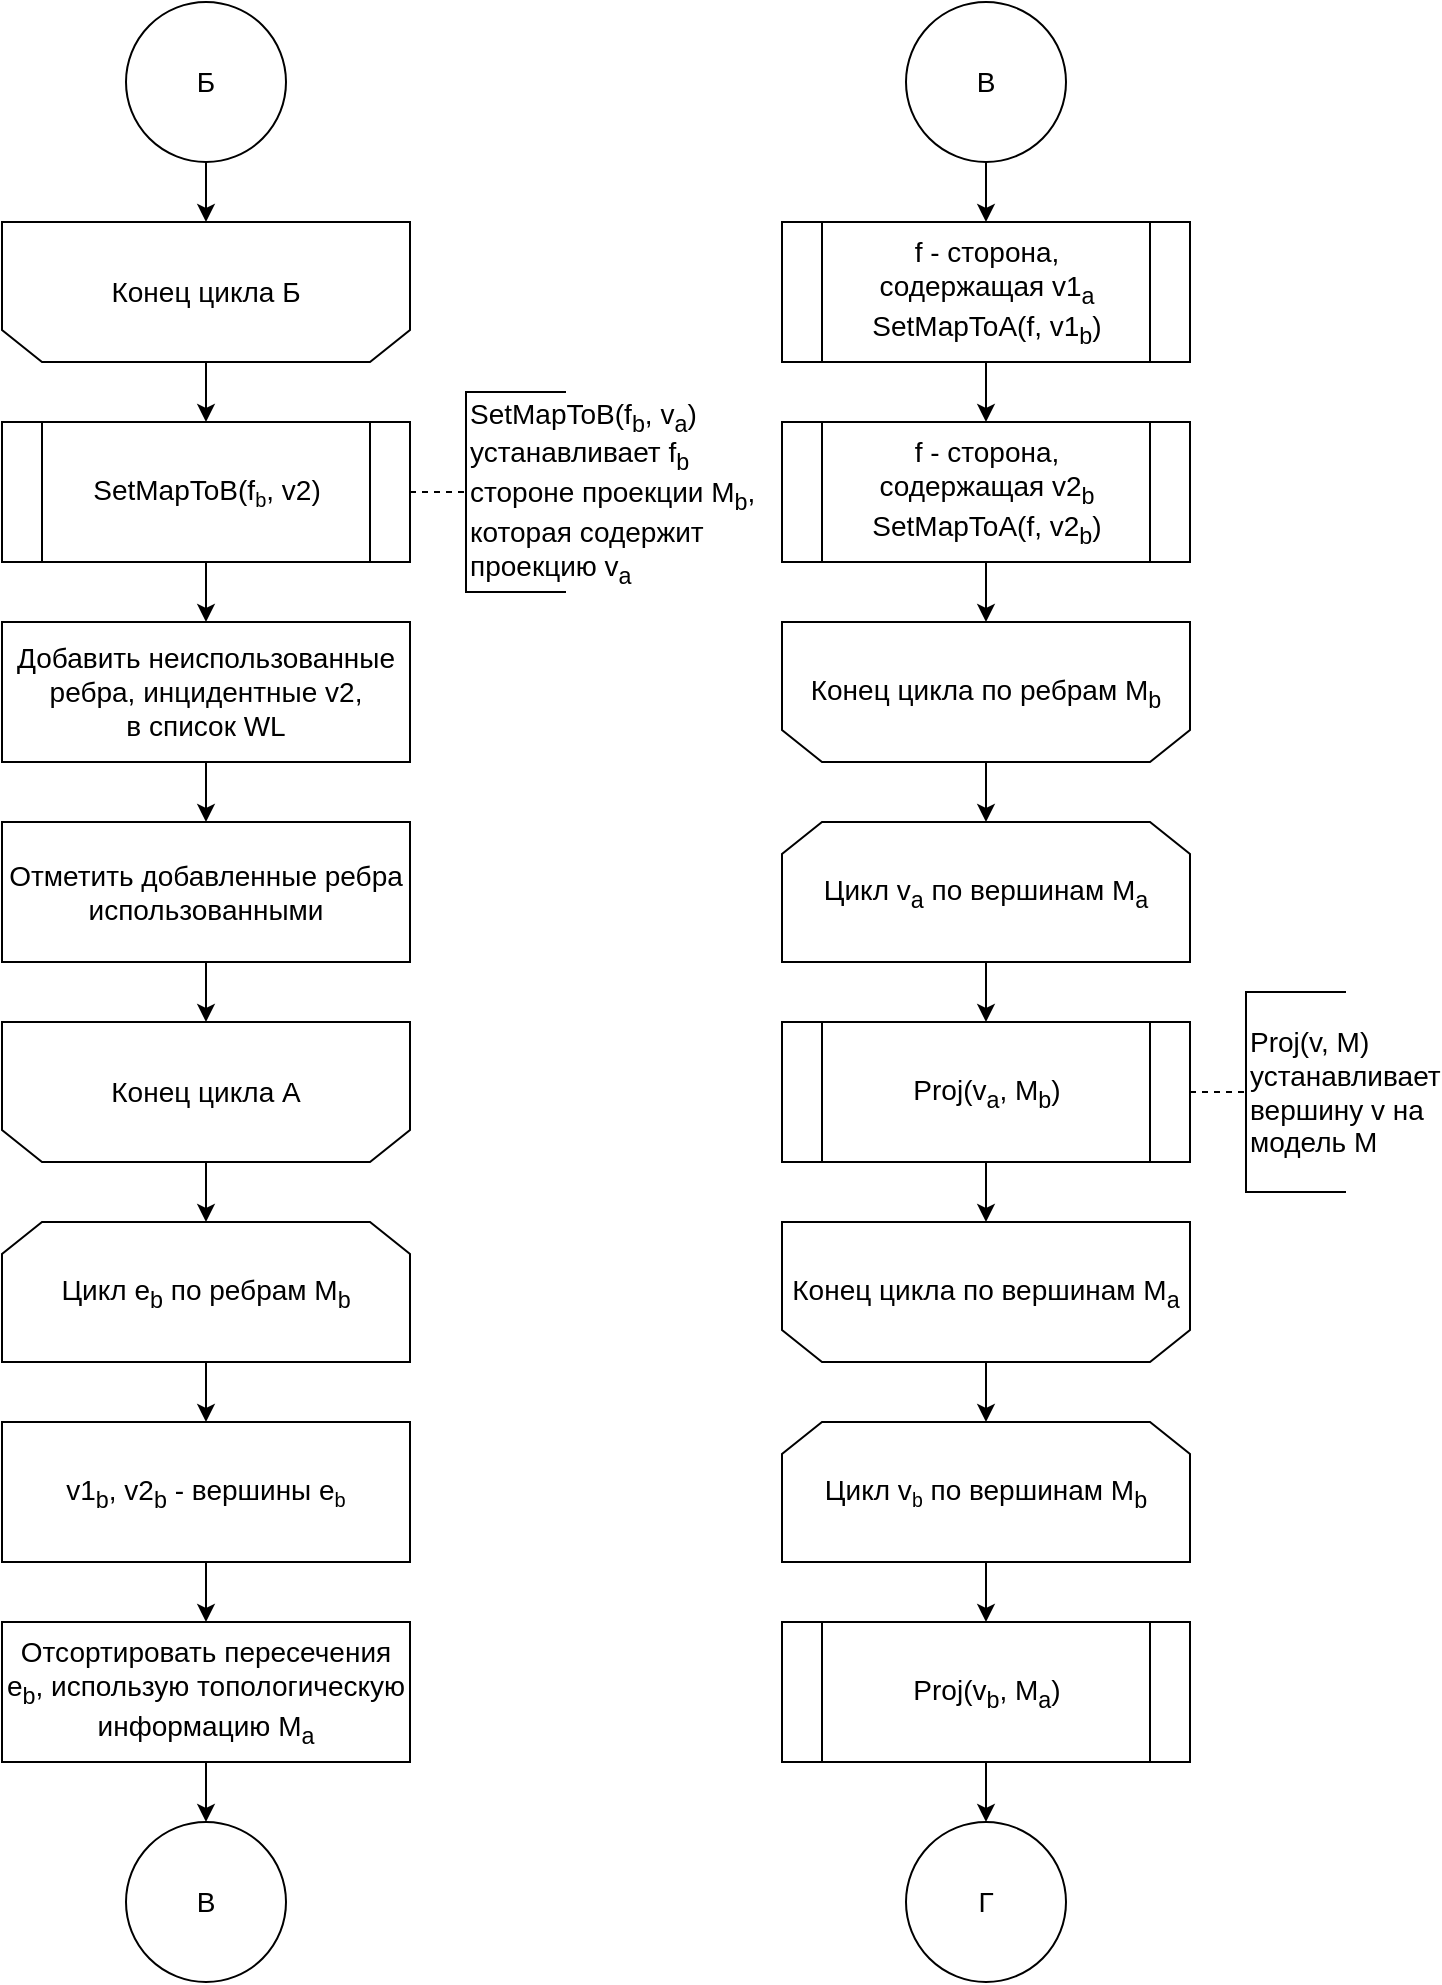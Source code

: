 <mxfile>
    <diagram id="C8xqBBQz_oxeNB1wIFjc" name="Страница 1">
        <mxGraphModel dx="1216" dy="608" grid="1" gridSize="10" guides="1" tooltips="1" connect="1" arrows="1" fold="1" page="1" pageScale="1" pageWidth="827" pageHeight="1169" math="0" shadow="0">
            <root>
                <mxCell id="0"/>
                <mxCell id="1" parent="0"/>
                <mxCell id="4" style="edgeStyle=none;html=1;exitX=0.5;exitY=1;exitDx=0;exitDy=0;entryX=0.5;entryY=1;entryDx=0;entryDy=0;" parent="1" source="2" target="3" edge="1">
                    <mxGeometry relative="1" as="geometry"/>
                </mxCell>
                <mxCell id="2" value="&lt;span style=&quot;font-size: 14px;&quot;&gt;Б&lt;/span&gt;" style="ellipse;whiteSpace=wrap;html=1;aspect=fixed;strokeWidth=1;" parent="1" vertex="1">
                    <mxGeometry x="100" y="20" width="80" height="80" as="geometry"/>
                </mxCell>
                <mxCell id="6" style="edgeStyle=none;html=1;exitX=0.5;exitY=0;exitDx=0;exitDy=0;entryX=0.5;entryY=0;entryDx=0;entryDy=0;" parent="1" source="3" target="5" edge="1">
                    <mxGeometry relative="1" as="geometry"/>
                </mxCell>
                <mxCell id="3" value="&lt;span style=&quot;font-size: 14px;&quot;&gt;Конец цикла Б&lt;/span&gt;" style="shape=loopLimit;whiteSpace=wrap;html=1;strokeWidth=1;direction=west;" parent="1" vertex="1">
                    <mxGeometry x="38" y="130" width="204" height="70" as="geometry"/>
                </mxCell>
                <mxCell id="11" style="edgeStyle=none;html=1;exitX=0.5;exitY=1;exitDx=0;exitDy=0;entryX=0.5;entryY=0;entryDx=0;entryDy=0;" parent="1" source="5" target="10" edge="1">
                    <mxGeometry relative="1" as="geometry"/>
                </mxCell>
                <mxCell id="5" value="&lt;font style=&quot;&quot;&gt;&lt;span style=&quot;font-size: 14px;&quot;&gt;SetMapToB(&lt;/span&gt;&lt;span style=&quot;font-size: 14px;&quot;&gt;f&lt;/span&gt;&lt;sub style=&quot;border-color: var(--border-color);&quot;&gt;b&lt;/sub&gt;&lt;span style=&quot;font-size: 14px;&quot;&gt;, v2)&lt;/span&gt;&lt;br&gt;&lt;/font&gt;" style="shape=process;whiteSpace=wrap;html=1;backgroundOutline=1;" parent="1" vertex="1">
                    <mxGeometry x="38" y="230" width="204" height="70" as="geometry"/>
                </mxCell>
                <mxCell id="7" value="&lt;font style=&quot;font-size: 14px;&quot;&gt;SetMapToB(f&lt;sub&gt;b&lt;/sub&gt;, v&lt;sub&gt;a&lt;/sub&gt;)&amp;nbsp;&lt;br&gt;устанавливает f&lt;sub&gt;b&lt;/sub&gt;&lt;br&gt;стороне проекции M&lt;sub&gt;b&lt;/sub&gt;,&lt;br&gt;которая содержит&lt;br&gt;проекцию v&lt;sub&gt;a&lt;/sub&gt;&lt;br&gt;&lt;/font&gt;" style="strokeWidth=1;html=1;shape=mxgraph.flowchart.annotation_1;align=left;pointerEvents=1;" parent="1" vertex="1">
                    <mxGeometry x="270" y="215" width="50" height="100" as="geometry"/>
                </mxCell>
                <mxCell id="9" value="" style="endArrow=none;dashed=1;html=1;rounded=0;entryX=0;entryY=0.5;entryDx=0;entryDy=0;entryPerimeter=0;exitX=1;exitY=0.5;exitDx=0;exitDy=0;strokeWidth=1;" parent="1" source="5" target="7" edge="1">
                    <mxGeometry width="50" height="50" relative="1" as="geometry">
                        <mxPoint x="240" y="665" as="sourcePoint"/>
                        <mxPoint x="260" y="665" as="targetPoint"/>
                    </mxGeometry>
                </mxCell>
                <mxCell id="13" style="edgeStyle=none;html=1;entryX=0.5;entryY=0;entryDx=0;entryDy=0;" parent="1" source="10" target="12" edge="1">
                    <mxGeometry relative="1" as="geometry"/>
                </mxCell>
                <mxCell id="10" value="&lt;span style=&quot;border-color: var(--border-color); font-size: 14px;&quot;&gt;Добавить неиспользованные ребра, инцидентные&amp;nbsp;&lt;/span&gt;&lt;span style=&quot;border-color: var(--border-color); font-size: 14px;&quot;&gt;v2&lt;/span&gt;&lt;span style=&quot;border-color: var(--border-color); font-size: 14px;&quot;&gt;,&lt;br style=&quot;border-color: var(--border-color);&quot;&gt;в список WL&lt;/span&gt;&lt;span style=&quot;font-size: 14px;&quot;&gt;&lt;br&gt;&lt;/span&gt;" style="rounded=0;whiteSpace=wrap;html=1;strokeWidth=1;" parent="1" vertex="1">
                    <mxGeometry x="38" y="330" width="204" height="70" as="geometry"/>
                </mxCell>
                <mxCell id="15" style="edgeStyle=none;html=1;exitX=0.5;exitY=1;exitDx=0;exitDy=0;entryX=0.5;entryY=1;entryDx=0;entryDy=0;" parent="1" source="12" target="14" edge="1">
                    <mxGeometry relative="1" as="geometry"/>
                </mxCell>
                <mxCell id="12" value="&lt;span style=&quot;font-size: 14px;&quot;&gt;Отметить добавленные ребра использованными&lt;br&gt;&lt;/span&gt;" style="rounded=0;whiteSpace=wrap;html=1;strokeWidth=1;" parent="1" vertex="1">
                    <mxGeometry x="38" y="430" width="204" height="70" as="geometry"/>
                </mxCell>
                <mxCell id="17" style="edgeStyle=none;html=1;exitX=0.5;exitY=0;exitDx=0;exitDy=0;entryX=0.5;entryY=0;entryDx=0;entryDy=0;" edge="1" parent="1" source="14" target="16">
                    <mxGeometry relative="1" as="geometry"/>
                </mxCell>
                <mxCell id="14" value="&lt;span style=&quot;font-size: 14px;&quot;&gt;Конец цикла А&lt;/span&gt;" style="shape=loopLimit;whiteSpace=wrap;html=1;strokeWidth=1;direction=west;" parent="1" vertex="1">
                    <mxGeometry x="38" y="530" width="204" height="70" as="geometry"/>
                </mxCell>
                <mxCell id="19" style="edgeStyle=none;html=1;exitX=0.5;exitY=1;exitDx=0;exitDy=0;entryX=0.5;entryY=0;entryDx=0;entryDy=0;" edge="1" parent="1" source="16" target="18">
                    <mxGeometry relative="1" as="geometry"/>
                </mxCell>
                <mxCell id="16" value="&lt;span style=&quot;font-size: 14px;&quot;&gt;Цикл e&lt;sub&gt;b&lt;/sub&gt; по ребрам M&lt;sub&gt;b&lt;/sub&gt;&lt;/span&gt;" style="shape=loopLimit;whiteSpace=wrap;html=1;strokeWidth=1;" vertex="1" parent="1">
                    <mxGeometry x="38" y="630" width="204" height="70" as="geometry"/>
                </mxCell>
                <mxCell id="24" style="edgeStyle=none;html=1;exitX=0.5;exitY=1;exitDx=0;exitDy=0;entryX=0.5;entryY=0;entryDx=0;entryDy=0;" edge="1" parent="1" source="18" target="23">
                    <mxGeometry relative="1" as="geometry"/>
                </mxCell>
                <mxCell id="18" value="&lt;span style=&quot;border-color: var(--border-color); font-size: 14px;&quot;&gt;v1&lt;sub&gt;b&lt;/sub&gt;, v2&lt;sub&gt;b&lt;/sub&gt; - вершины&amp;nbsp;&lt;/span&gt;&lt;span style=&quot;border-color: var(--border-color); font-size: 14px;&quot;&gt;e&lt;/span&gt;&lt;sub style=&quot;border-color: var(--border-color);&quot;&gt;b&lt;/sub&gt;&lt;span style=&quot;font-size: 14px;&quot;&gt;&lt;br&gt;&lt;/span&gt;" style="rounded=0;whiteSpace=wrap;html=1;strokeWidth=1;" vertex="1" parent="1">
                    <mxGeometry x="38" y="730" width="204" height="70" as="geometry"/>
                </mxCell>
                <mxCell id="38" style="edgeStyle=none;html=1;exitX=0.5;exitY=1;exitDx=0;exitDy=0;entryX=0.5;entryY=0;entryDx=0;entryDy=0;" edge="1" parent="1" source="21" target="36">
                    <mxGeometry relative="1" as="geometry"/>
                </mxCell>
                <mxCell id="21" value="&lt;span style=&quot;font-size: 14px;&quot;&gt;Цикл v&lt;sub&gt;a&lt;/sub&gt; по вершинам M&lt;sub&gt;a&lt;/sub&gt;&lt;/span&gt;" style="shape=loopLimit;whiteSpace=wrap;html=1;strokeWidth=1;" vertex="1" parent="1">
                    <mxGeometry x="428" y="430" width="204" height="70" as="geometry"/>
                </mxCell>
                <mxCell id="28" style="edgeStyle=none;html=1;exitX=0.5;exitY=1;exitDx=0;exitDy=0;entryX=0.5;entryY=0;entryDx=0;entryDy=0;" edge="1" parent="1" source="23" target="27">
                    <mxGeometry relative="1" as="geometry"/>
                </mxCell>
                <mxCell id="23" value="&lt;span style=&quot;font-size: 14px;&quot;&gt;Отсортировать пересечения e&lt;sub&gt;b&lt;/sub&gt;&lt;/span&gt;&lt;span style=&quot;font-size: 14px;&quot;&gt;, использую топологическую информацию M&lt;sub&gt;a&lt;/sub&gt;&lt;/span&gt;&lt;span style=&quot;font-size: 14px;&quot;&gt;&lt;br&gt;&lt;/span&gt;" style="rounded=0;whiteSpace=wrap;html=1;strokeWidth=1;" vertex="1" parent="1">
                    <mxGeometry x="38" y="830" width="204" height="70" as="geometry"/>
                </mxCell>
                <mxCell id="32" style="edgeStyle=none;html=1;exitX=0.5;exitY=1;exitDx=0;exitDy=0;entryX=0.5;entryY=0;entryDx=0;entryDy=0;" edge="1" parent="1" source="25" target="31">
                    <mxGeometry relative="1" as="geometry"/>
                </mxCell>
                <mxCell id="25" value="&lt;font style=&quot;&quot;&gt;&lt;span style=&quot;font-size: 14px;&quot;&gt;f - сторона, &lt;br&gt;содержащая v1&lt;sub&gt;a&lt;/sub&gt;&lt;br&gt;SetMapToA(&lt;/span&gt;&lt;span style=&quot;font-size: 14px;&quot;&gt;f&lt;/span&gt;&lt;span style=&quot;font-size: 14px;&quot;&gt;, v1&lt;sub&gt;b&lt;/sub&gt;)&lt;/span&gt;&lt;br&gt;&lt;/font&gt;" style="shape=process;whiteSpace=wrap;html=1;backgroundOutline=1;" vertex="1" parent="1">
                    <mxGeometry x="428" y="130" width="204" height="70" as="geometry"/>
                </mxCell>
                <mxCell id="27" value="&lt;span style=&quot;font-size: 14px;&quot;&gt;В&lt;/span&gt;" style="ellipse;whiteSpace=wrap;html=1;aspect=fixed;strokeWidth=1;" vertex="1" parent="1">
                    <mxGeometry x="100" y="930" width="80" height="80" as="geometry"/>
                </mxCell>
                <mxCell id="30" style="edgeStyle=none;html=1;exitX=0.5;exitY=1;exitDx=0;exitDy=0;entryX=0.5;entryY=0;entryDx=0;entryDy=0;" edge="1" parent="1" source="29" target="25">
                    <mxGeometry relative="1" as="geometry"/>
                </mxCell>
                <mxCell id="29" value="&lt;span style=&quot;font-size: 14px;&quot;&gt;В&lt;/span&gt;" style="ellipse;whiteSpace=wrap;html=1;aspect=fixed;strokeWidth=1;" vertex="1" parent="1">
                    <mxGeometry x="490" y="20" width="80" height="80" as="geometry"/>
                </mxCell>
                <mxCell id="34" style="edgeStyle=none;html=1;exitX=0.5;exitY=1;exitDx=0;exitDy=0;entryX=0.5;entryY=1;entryDx=0;entryDy=0;" edge="1" parent="1" source="31" target="33">
                    <mxGeometry relative="1" as="geometry"/>
                </mxCell>
                <mxCell id="31" value="&lt;font style=&quot;&quot;&gt;&lt;span style=&quot;font-size: 14px;&quot;&gt;f - сторона, &lt;br&gt;содержащая v2&lt;sub&gt;b&lt;/sub&gt;&lt;br&gt;SetMapToA(&lt;/span&gt;&lt;span style=&quot;font-size: 14px;&quot;&gt;f&lt;/span&gt;&lt;span style=&quot;font-size: 14px;&quot;&gt;, v2&lt;sub&gt;b&lt;/sub&gt;)&lt;/span&gt;&lt;br&gt;&lt;/font&gt;" style="shape=process;whiteSpace=wrap;html=1;backgroundOutline=1;" vertex="1" parent="1">
                    <mxGeometry x="428" y="230" width="204" height="70" as="geometry"/>
                </mxCell>
                <mxCell id="35" style="edgeStyle=none;html=1;exitX=0.5;exitY=0;exitDx=0;exitDy=0;entryX=0.5;entryY=0;entryDx=0;entryDy=0;" edge="1" parent="1" source="33" target="21">
                    <mxGeometry relative="1" as="geometry"/>
                </mxCell>
                <mxCell id="33" value="&lt;span style=&quot;font-size: 14px;&quot;&gt;Конец цикла по ребрам M&lt;sub&gt;b&lt;/sub&gt;&lt;/span&gt;" style="shape=loopLimit;whiteSpace=wrap;html=1;strokeWidth=1;direction=west;" vertex="1" parent="1">
                    <mxGeometry x="428" y="330" width="204" height="70" as="geometry"/>
                </mxCell>
                <mxCell id="42" style="edgeStyle=none;html=1;exitX=0.5;exitY=1;exitDx=0;exitDy=0;entryX=0.5;entryY=1;entryDx=0;entryDy=0;" edge="1" parent="1" source="36" target="41">
                    <mxGeometry relative="1" as="geometry"/>
                </mxCell>
                <mxCell id="36" value="&lt;font style=&quot;&quot;&gt;&lt;span style=&quot;font-size: 14px;&quot;&gt;Proj(v&lt;sub&gt;a&lt;/sub&gt;&lt;/span&gt;&lt;span style=&quot;font-size: 14px;&quot;&gt;, M&lt;sub&gt;b&lt;/sub&gt;)&lt;/span&gt;&lt;br&gt;&lt;/font&gt;" style="shape=process;whiteSpace=wrap;html=1;backgroundOutline=1;" vertex="1" parent="1">
                    <mxGeometry x="428" y="530" width="204" height="70" as="geometry"/>
                </mxCell>
                <mxCell id="39" value="&lt;font style=&quot;font-size: 14px;&quot;&gt;Proj(v, M)&amp;nbsp;&lt;br&gt;устанавливает&lt;br&gt;вершину v на&lt;br&gt;модель M&lt;br&gt;&lt;/font&gt;" style="strokeWidth=1;html=1;shape=mxgraph.flowchart.annotation_1;align=left;pointerEvents=1;" vertex="1" parent="1">
                    <mxGeometry x="660" y="515" width="50" height="100" as="geometry"/>
                </mxCell>
                <mxCell id="40" value="" style="endArrow=none;dashed=1;html=1;rounded=0;entryX=0;entryY=0.5;entryDx=0;entryDy=0;entryPerimeter=0;exitX=1;exitY=0.5;exitDx=0;exitDy=0;strokeWidth=1;" edge="1" parent="1" target="39" source="36">
                    <mxGeometry width="50" height="50" relative="1" as="geometry">
                        <mxPoint x="632" y="565" as="sourcePoint"/>
                        <mxPoint x="650" y="965" as="targetPoint"/>
                    </mxGeometry>
                </mxCell>
                <mxCell id="46" style="edgeStyle=none;html=1;exitX=0.5;exitY=0;exitDx=0;exitDy=0;entryX=0.5;entryY=0;entryDx=0;entryDy=0;" edge="1" parent="1" source="41" target="44">
                    <mxGeometry relative="1" as="geometry"/>
                </mxCell>
                <mxCell id="41" value="&lt;span style=&quot;font-size: 14px;&quot;&gt;Конец цикла по вершинам M&lt;sub&gt;a&lt;/sub&gt;&lt;/span&gt;" style="shape=loopLimit;whiteSpace=wrap;html=1;strokeWidth=1;direction=west;" vertex="1" parent="1">
                    <mxGeometry x="428" y="630" width="204" height="70" as="geometry"/>
                </mxCell>
                <mxCell id="43" style="edgeStyle=none;html=1;exitX=0.5;exitY=1;exitDx=0;exitDy=0;entryX=0.5;entryY=0;entryDx=0;entryDy=0;" edge="1" parent="1" source="44" target="45">
                    <mxGeometry relative="1" as="geometry"/>
                </mxCell>
                <mxCell id="44" value="&lt;span style=&quot;font-size: 14px;&quot;&gt;Цикл v&lt;/span&gt;&lt;span style=&quot;font-size: 11.667px;&quot;&gt;&lt;sub&gt;b&lt;/sub&gt;&lt;/span&gt;&lt;span style=&quot;font-size: 14px;&quot;&gt;&amp;nbsp;по вершинам M&lt;/span&gt;&lt;span style=&quot;font-size: 14px;&quot;&gt;&lt;sub&gt;b&lt;/sub&gt;&lt;/span&gt;" style="shape=loopLimit;whiteSpace=wrap;html=1;strokeWidth=1;" vertex="1" parent="1">
                    <mxGeometry x="428" y="730" width="204" height="70" as="geometry"/>
                </mxCell>
                <mxCell id="48" style="edgeStyle=none;html=1;exitX=0.5;exitY=1;exitDx=0;exitDy=0;entryX=0.5;entryY=0;entryDx=0;entryDy=0;" edge="1" parent="1" source="45" target="47">
                    <mxGeometry relative="1" as="geometry"/>
                </mxCell>
                <mxCell id="45" value="&lt;font style=&quot;&quot;&gt;&lt;span style=&quot;font-size: 14px;&quot;&gt;Proj(v&lt;sub&gt;b&lt;/sub&gt;&lt;/span&gt;&lt;span style=&quot;font-size: 14px;&quot;&gt;, M&lt;sub&gt;a&lt;/sub&gt;)&lt;/span&gt;&lt;br&gt;&lt;/font&gt;" style="shape=process;whiteSpace=wrap;html=1;backgroundOutline=1;" vertex="1" parent="1">
                    <mxGeometry x="428" y="830" width="204" height="70" as="geometry"/>
                </mxCell>
                <mxCell id="47" value="&lt;span style=&quot;font-size: 14px;&quot;&gt;Г&lt;/span&gt;" style="ellipse;whiteSpace=wrap;html=1;aspect=fixed;strokeWidth=1;" vertex="1" parent="1">
                    <mxGeometry x="490" y="930" width="80" height="80" as="geometry"/>
                </mxCell>
            </root>
        </mxGraphModel>
    </diagram>
</mxfile>